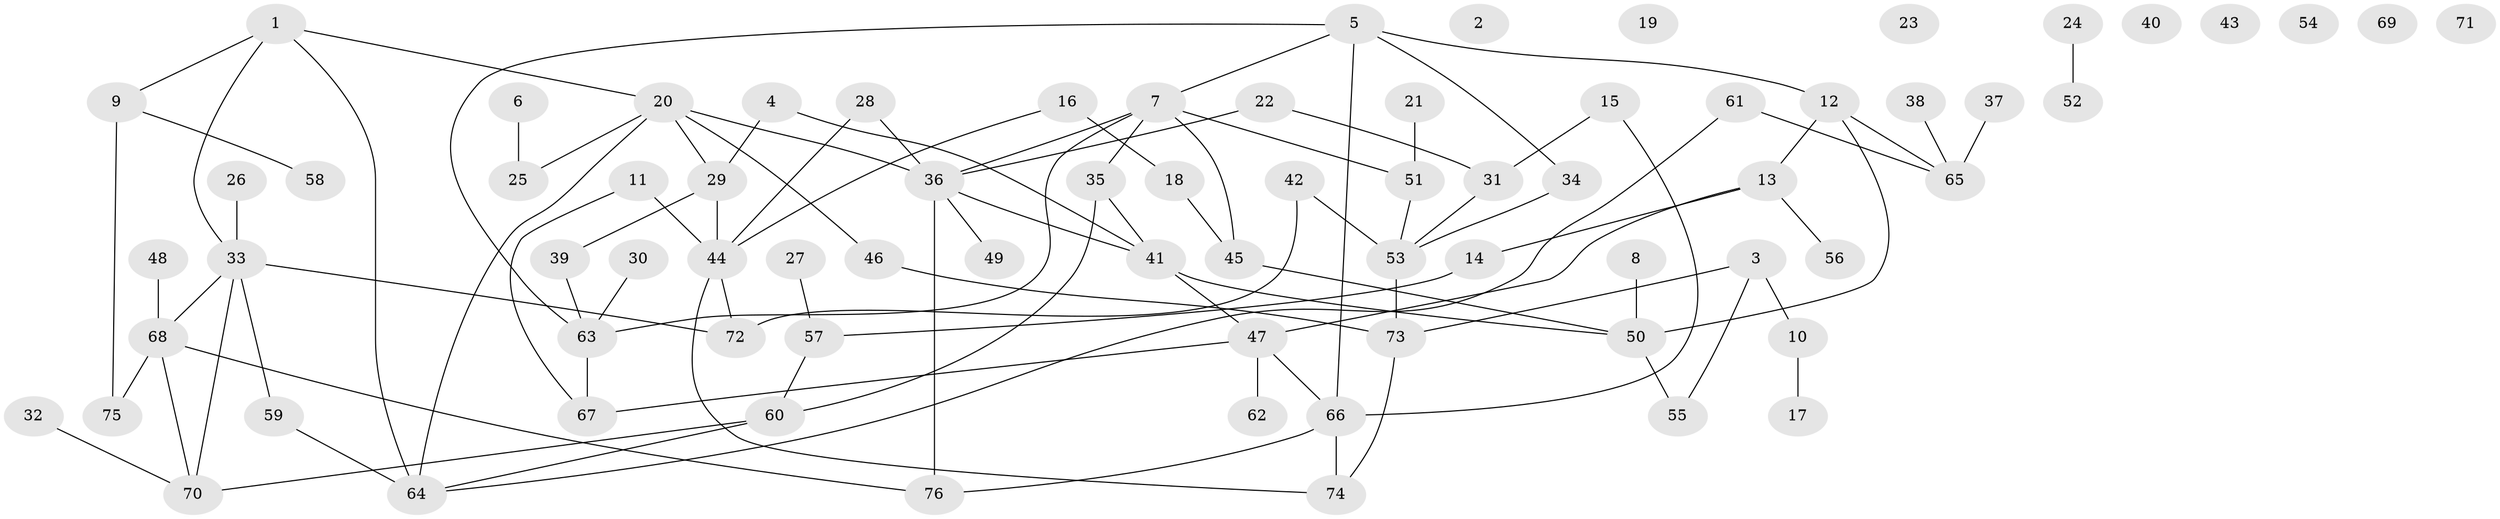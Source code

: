 // Generated by graph-tools (version 1.1) at 2025/00/03/09/25 03:00:43]
// undirected, 76 vertices, 97 edges
graph export_dot {
graph [start="1"]
  node [color=gray90,style=filled];
  1;
  2;
  3;
  4;
  5;
  6;
  7;
  8;
  9;
  10;
  11;
  12;
  13;
  14;
  15;
  16;
  17;
  18;
  19;
  20;
  21;
  22;
  23;
  24;
  25;
  26;
  27;
  28;
  29;
  30;
  31;
  32;
  33;
  34;
  35;
  36;
  37;
  38;
  39;
  40;
  41;
  42;
  43;
  44;
  45;
  46;
  47;
  48;
  49;
  50;
  51;
  52;
  53;
  54;
  55;
  56;
  57;
  58;
  59;
  60;
  61;
  62;
  63;
  64;
  65;
  66;
  67;
  68;
  69;
  70;
  71;
  72;
  73;
  74;
  75;
  76;
  1 -- 9;
  1 -- 20;
  1 -- 33;
  1 -- 64;
  3 -- 10;
  3 -- 55;
  3 -- 73;
  4 -- 29;
  4 -- 41;
  5 -- 7;
  5 -- 12;
  5 -- 34;
  5 -- 63;
  5 -- 66;
  6 -- 25;
  7 -- 35;
  7 -- 36;
  7 -- 45;
  7 -- 51;
  7 -- 63;
  8 -- 50;
  9 -- 58;
  9 -- 75;
  10 -- 17;
  11 -- 44;
  11 -- 67;
  12 -- 13;
  12 -- 50;
  12 -- 65;
  13 -- 14;
  13 -- 47;
  13 -- 56;
  14 -- 57;
  15 -- 31;
  15 -- 66;
  16 -- 18;
  16 -- 44;
  18 -- 45;
  20 -- 25;
  20 -- 29;
  20 -- 36;
  20 -- 46;
  20 -- 64;
  21 -- 51;
  22 -- 31;
  22 -- 36;
  24 -- 52;
  26 -- 33;
  27 -- 57;
  28 -- 36;
  28 -- 44;
  29 -- 39;
  29 -- 44;
  30 -- 63;
  31 -- 53;
  32 -- 70;
  33 -- 59;
  33 -- 68;
  33 -- 70;
  33 -- 72;
  34 -- 53;
  35 -- 41;
  35 -- 60;
  36 -- 41;
  36 -- 49;
  36 -- 76;
  37 -- 65;
  38 -- 65;
  39 -- 63;
  41 -- 47;
  41 -- 50;
  42 -- 53;
  42 -- 72;
  44 -- 72;
  44 -- 74;
  45 -- 50;
  46 -- 73;
  47 -- 62;
  47 -- 66;
  47 -- 67;
  48 -- 68;
  50 -- 55;
  51 -- 53;
  53 -- 73;
  57 -- 60;
  59 -- 64;
  60 -- 64;
  60 -- 70;
  61 -- 64;
  61 -- 65;
  63 -- 67;
  66 -- 74;
  66 -- 76;
  68 -- 70;
  68 -- 75;
  68 -- 76;
  73 -- 74;
}
